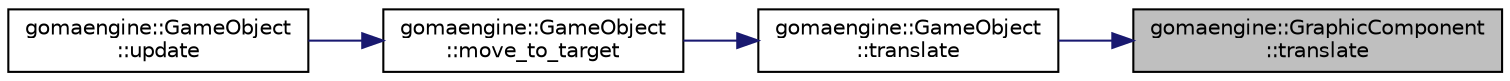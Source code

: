digraph "gomaengine::GraphicComponent::translate"
{
 // LATEX_PDF_SIZE
  edge [fontname="Helvetica",fontsize="10",labelfontname="Helvetica",labelfontsize="10"];
  node [fontname="Helvetica",fontsize="10",shape=record];
  rankdir="RL";
  Node1 [label="gomaengine::GraphicComponent\l::translate",height=0.2,width=0.4,color="black", fillcolor="grey75", style="filled", fontcolor="black",tooltip="Funcion para mover de posicion la posicion de la textura"];
  Node1 -> Node2 [dir="back",color="midnightblue",fontsize="10",style="solid",fontname="Helvetica"];
  Node2 [label="gomaengine::GameObject\l::translate",height=0.2,width=0.4,color="black", fillcolor="white", style="filled",URL="$classgomaengine_1_1_game_object.html#a5d6a414003baa21722254cb98a7905f3",tooltip="Funcion que traslada la posicion abstracta del modelo"];
  Node2 -> Node3 [dir="back",color="midnightblue",fontsize="10",style="solid",fontname="Helvetica"];
  Node3 [label="gomaengine::GameObject\l::move_to_target",height=0.2,width=0.4,color="black", fillcolor="white", style="filled",URL="$classgomaengine_1_1_game_object.html#a2ab104eaa6cd2e1d58f6a5d5d4b6e8a3",tooltip="Funcion que mueve el objeto al vector objetivo target"];
  Node3 -> Node4 [dir="back",color="midnightblue",fontsize="10",style="solid",fontname="Helvetica"];
  Node4 [label="gomaengine::GameObject\l::update",height=0.2,width=0.4,color="black", fillcolor="white", style="filled",URL="$classgomaengine_1_1_game_object.html#a8e6c00070d22715d09df577f2a3610de",tooltip="Funcion que define la actualizacion del modelo en el gameloop"];
}
